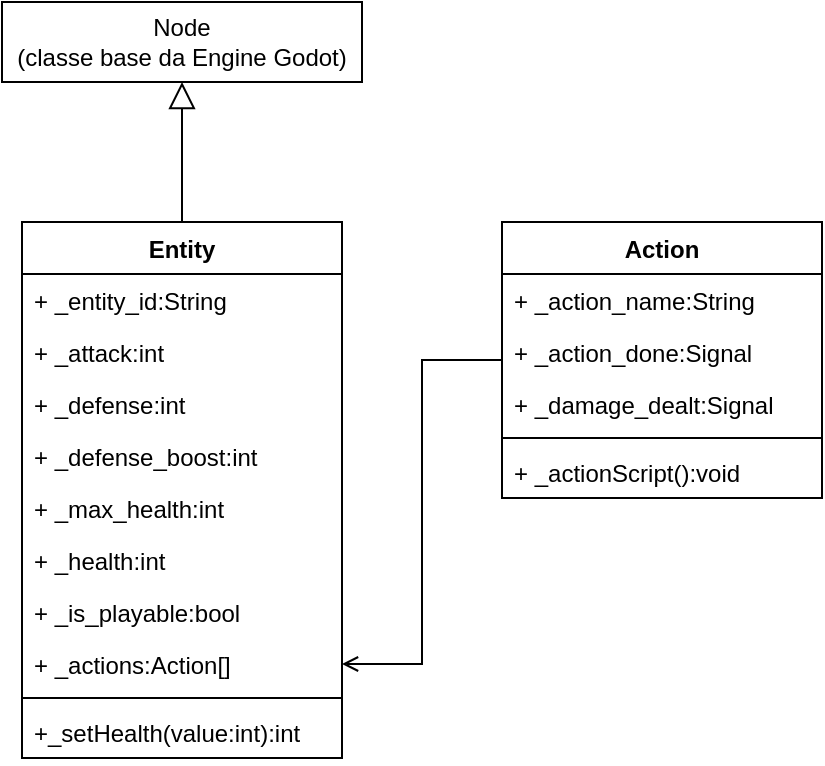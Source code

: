 <mxfile version="26.2.10">
  <diagram name="Page-1" id="naCgxYRkP2Qz7XaSj8HU">
    <mxGraphModel dx="680" dy="365" grid="1" gridSize="10" guides="1" tooltips="1" connect="1" arrows="1" fold="1" page="1" pageScale="1" pageWidth="850" pageHeight="1100" math="0" shadow="0">
      <root>
        <mxCell id="0" />
        <mxCell id="1" parent="0" />
        <mxCell id="4rikWLZAn8xOcApp47P--7" value="&lt;div&gt;Entity&lt;/div&gt;&lt;div&gt;&lt;br&gt;&lt;/div&gt;" style="swimlane;fontStyle=1;align=center;verticalAlign=top;childLayout=stackLayout;horizontal=1;startSize=26;horizontalStack=0;resizeParent=1;resizeParentMax=0;resizeLast=0;collapsible=1;marginBottom=0;whiteSpace=wrap;html=1;" vertex="1" parent="1">
          <mxGeometry x="20" y="110" width="160" height="268" as="geometry" />
        </mxCell>
        <mxCell id="4rikWLZAn8xOcApp47P--8" value="+ _entity_id:String&lt;span style=&quot;white-space: pre;&quot;&gt;&#x9;&lt;/span&gt;" style="text;strokeColor=none;fillColor=none;align=left;verticalAlign=top;spacingLeft=4;spacingRight=4;overflow=hidden;rotatable=0;points=[[0,0.5],[1,0.5]];portConstraint=eastwest;whiteSpace=wrap;html=1;" vertex="1" parent="4rikWLZAn8xOcApp47P--7">
          <mxGeometry y="26" width="160" height="26" as="geometry" />
        </mxCell>
        <mxCell id="4rikWLZAn8xOcApp47P--12" value="+ _attack:int&lt;span style=&quot;white-space: pre;&quot;&gt;&#x9;&lt;/span&gt;" style="text;strokeColor=none;fillColor=none;align=left;verticalAlign=top;spacingLeft=4;spacingRight=4;overflow=hidden;rotatable=0;points=[[0,0.5],[1,0.5]];portConstraint=eastwest;whiteSpace=wrap;html=1;" vertex="1" parent="4rikWLZAn8xOcApp47P--7">
          <mxGeometry y="52" width="160" height="26" as="geometry" />
        </mxCell>
        <mxCell id="4rikWLZAn8xOcApp47P--13" value="+ _defense:int&lt;span style=&quot;white-space: pre;&quot;&gt;&#x9;&lt;/span&gt;" style="text;strokeColor=none;fillColor=none;align=left;verticalAlign=top;spacingLeft=4;spacingRight=4;overflow=hidden;rotatable=0;points=[[0,0.5],[1,0.5]];portConstraint=eastwest;whiteSpace=wrap;html=1;" vertex="1" parent="4rikWLZAn8xOcApp47P--7">
          <mxGeometry y="78" width="160" height="26" as="geometry" />
        </mxCell>
        <mxCell id="4rikWLZAn8xOcApp47P--15" value="+ _defense_boost:int&lt;span style=&quot;white-space: pre;&quot;&gt;&#x9;&lt;/span&gt;" style="text;strokeColor=none;fillColor=none;align=left;verticalAlign=top;spacingLeft=4;spacingRight=4;overflow=hidden;rotatable=0;points=[[0,0.5],[1,0.5]];portConstraint=eastwest;whiteSpace=wrap;html=1;" vertex="1" parent="4rikWLZAn8xOcApp47P--7">
          <mxGeometry y="104" width="160" height="26" as="geometry" />
        </mxCell>
        <mxCell id="4rikWLZAn8xOcApp47P--14" value="+ _max_health:int&lt;span style=&quot;white-space: pre;&quot;&gt;&#x9;&lt;/span&gt;" style="text;strokeColor=none;fillColor=none;align=left;verticalAlign=top;spacingLeft=4;spacingRight=4;overflow=hidden;rotatable=0;points=[[0,0.5],[1,0.5]];portConstraint=eastwest;whiteSpace=wrap;html=1;" vertex="1" parent="4rikWLZAn8xOcApp47P--7">
          <mxGeometry y="130" width="160" height="26" as="geometry" />
        </mxCell>
        <mxCell id="4rikWLZAn8xOcApp47P--11" value="+ _health:int&lt;span style=&quot;white-space: pre;&quot;&gt;&#x9;&lt;/span&gt;" style="text;strokeColor=none;fillColor=none;align=left;verticalAlign=top;spacingLeft=4;spacingRight=4;overflow=hidden;rotatable=0;points=[[0,0.5],[1,0.5]];portConstraint=eastwest;whiteSpace=wrap;html=1;" vertex="1" parent="4rikWLZAn8xOcApp47P--7">
          <mxGeometry y="156" width="160" height="26" as="geometry" />
        </mxCell>
        <mxCell id="4rikWLZAn8xOcApp47P--19" value="+ _is_playable:bool&lt;span style=&quot;white-space: pre;&quot;&gt;&#x9;&lt;/span&gt;" style="text;strokeColor=none;fillColor=none;align=left;verticalAlign=top;spacingLeft=4;spacingRight=4;overflow=hidden;rotatable=0;points=[[0,0.5],[1,0.5]];portConstraint=eastwest;whiteSpace=wrap;html=1;" vertex="1" parent="4rikWLZAn8xOcApp47P--7">
          <mxGeometry y="182" width="160" height="26" as="geometry" />
        </mxCell>
        <mxCell id="4rikWLZAn8xOcApp47P--17" value="+ _actions:Action[]&lt;span style=&quot;white-space: pre;&quot;&gt;&#x9;&lt;/span&gt;" style="text;strokeColor=none;fillColor=none;align=left;verticalAlign=top;spacingLeft=4;spacingRight=4;overflow=hidden;rotatable=0;points=[[0,0.5],[1,0.5]];portConstraint=eastwest;whiteSpace=wrap;html=1;" vertex="1" parent="4rikWLZAn8xOcApp47P--7">
          <mxGeometry y="208" width="160" height="26" as="geometry" />
        </mxCell>
        <mxCell id="4rikWLZAn8xOcApp47P--9" value="" style="line;strokeWidth=1;fillColor=none;align=left;verticalAlign=middle;spacingTop=-1;spacingLeft=3;spacingRight=3;rotatable=0;labelPosition=right;points=[];portConstraint=eastwest;strokeColor=inherit;" vertex="1" parent="4rikWLZAn8xOcApp47P--7">
          <mxGeometry y="234" width="160" height="8" as="geometry" />
        </mxCell>
        <mxCell id="4rikWLZAn8xOcApp47P--10" value="+_setHealth(value:int):int" style="text;strokeColor=none;fillColor=none;align=left;verticalAlign=top;spacingLeft=4;spacingRight=4;overflow=hidden;rotatable=0;points=[[0,0.5],[1,0.5]];portConstraint=eastwest;whiteSpace=wrap;html=1;" vertex="1" parent="4rikWLZAn8xOcApp47P--7">
          <mxGeometry y="242" width="160" height="26" as="geometry" />
        </mxCell>
        <mxCell id="4rikWLZAn8xOcApp47P--21" style="edgeStyle=orthogonalEdgeStyle;rounded=0;orthogonalLoop=1;jettySize=auto;html=1;endArrow=none;startFill=0;startArrow=block;strokeWidth=1;startSize=11;" edge="1" parent="1" source="4rikWLZAn8xOcApp47P--20" target="4rikWLZAn8xOcApp47P--7">
          <mxGeometry relative="1" as="geometry" />
        </mxCell>
        <mxCell id="4rikWLZAn8xOcApp47P--20" value="&lt;div&gt;Node&lt;/div&gt;&lt;div&gt;(classe base da Engine Godot)&lt;/div&gt;" style="rounded=0;whiteSpace=wrap;html=1;" vertex="1" parent="1">
          <mxGeometry x="10" width="180" height="40" as="geometry" />
        </mxCell>
        <mxCell id="4rikWLZAn8xOcApp47P--35" style="edgeStyle=orthogonalEdgeStyle;rounded=0;orthogonalLoop=1;jettySize=auto;html=1;endArrow=open;endFill=0;" edge="1" parent="1" source="4rikWLZAn8xOcApp47P--22" target="4rikWLZAn8xOcApp47P--17">
          <mxGeometry relative="1" as="geometry">
            <Array as="points">
              <mxPoint x="220" y="179" />
              <mxPoint x="220" y="331" />
            </Array>
          </mxGeometry>
        </mxCell>
        <mxCell id="4rikWLZAn8xOcApp47P--22" value="&lt;div&gt;Action&lt;/div&gt;" style="swimlane;fontStyle=1;align=center;verticalAlign=top;childLayout=stackLayout;horizontal=1;startSize=26;horizontalStack=0;resizeParent=1;resizeParentMax=0;resizeLast=0;collapsible=1;marginBottom=0;whiteSpace=wrap;html=1;" vertex="1" parent="1">
          <mxGeometry x="260" y="110" width="160" height="138" as="geometry" />
        </mxCell>
        <mxCell id="4rikWLZAn8xOcApp47P--23" value="+ _action_name:String&lt;span style=&quot;white-space: pre;&quot;&gt;&#x9;&lt;/span&gt;" style="text;strokeColor=none;fillColor=none;align=left;verticalAlign=top;spacingLeft=4;spacingRight=4;overflow=hidden;rotatable=0;points=[[0,0.5],[1,0.5]];portConstraint=eastwest;whiteSpace=wrap;html=1;" vertex="1" parent="4rikWLZAn8xOcApp47P--22">
          <mxGeometry y="26" width="160" height="26" as="geometry" />
        </mxCell>
        <mxCell id="4rikWLZAn8xOcApp47P--28" value="+ _action_done:Signal&lt;span style=&quot;white-space: pre;&quot;&gt;&#x9;&lt;/span&gt;" style="text;strokeColor=none;fillColor=none;align=left;verticalAlign=top;spacingLeft=4;spacingRight=4;overflow=hidden;rotatable=0;points=[[0,0.5],[1,0.5]];portConstraint=eastwest;whiteSpace=wrap;html=1;" vertex="1" parent="4rikWLZAn8xOcApp47P--22">
          <mxGeometry y="52" width="160" height="26" as="geometry" />
        </mxCell>
        <mxCell id="4rikWLZAn8xOcApp47P--30" value="+ _damage_dealt:Signal&lt;span style=&quot;white-space: pre;&quot;&gt;&#x9;&lt;/span&gt;" style="text;strokeColor=none;fillColor=none;align=left;verticalAlign=top;spacingLeft=4;spacingRight=4;overflow=hidden;rotatable=0;points=[[0,0.5],[1,0.5]];portConstraint=eastwest;whiteSpace=wrap;html=1;" vertex="1" parent="4rikWLZAn8xOcApp47P--22">
          <mxGeometry y="78" width="160" height="26" as="geometry" />
        </mxCell>
        <mxCell id="4rikWLZAn8xOcApp47P--31" value="" style="line;strokeWidth=1;fillColor=none;align=left;verticalAlign=middle;spacingTop=-1;spacingLeft=3;spacingRight=3;rotatable=0;labelPosition=right;points=[];portConstraint=eastwest;strokeColor=inherit;" vertex="1" parent="4rikWLZAn8xOcApp47P--22">
          <mxGeometry y="104" width="160" height="8" as="geometry" />
        </mxCell>
        <mxCell id="4rikWLZAn8xOcApp47P--32" value="+ _actionScript():void" style="text;strokeColor=none;fillColor=none;align=left;verticalAlign=top;spacingLeft=4;spacingRight=4;overflow=hidden;rotatable=0;points=[[0,0.5],[1,0.5]];portConstraint=eastwest;whiteSpace=wrap;html=1;" vertex="1" parent="4rikWLZAn8xOcApp47P--22">
          <mxGeometry y="112" width="160" height="26" as="geometry" />
        </mxCell>
      </root>
    </mxGraphModel>
  </diagram>
</mxfile>
